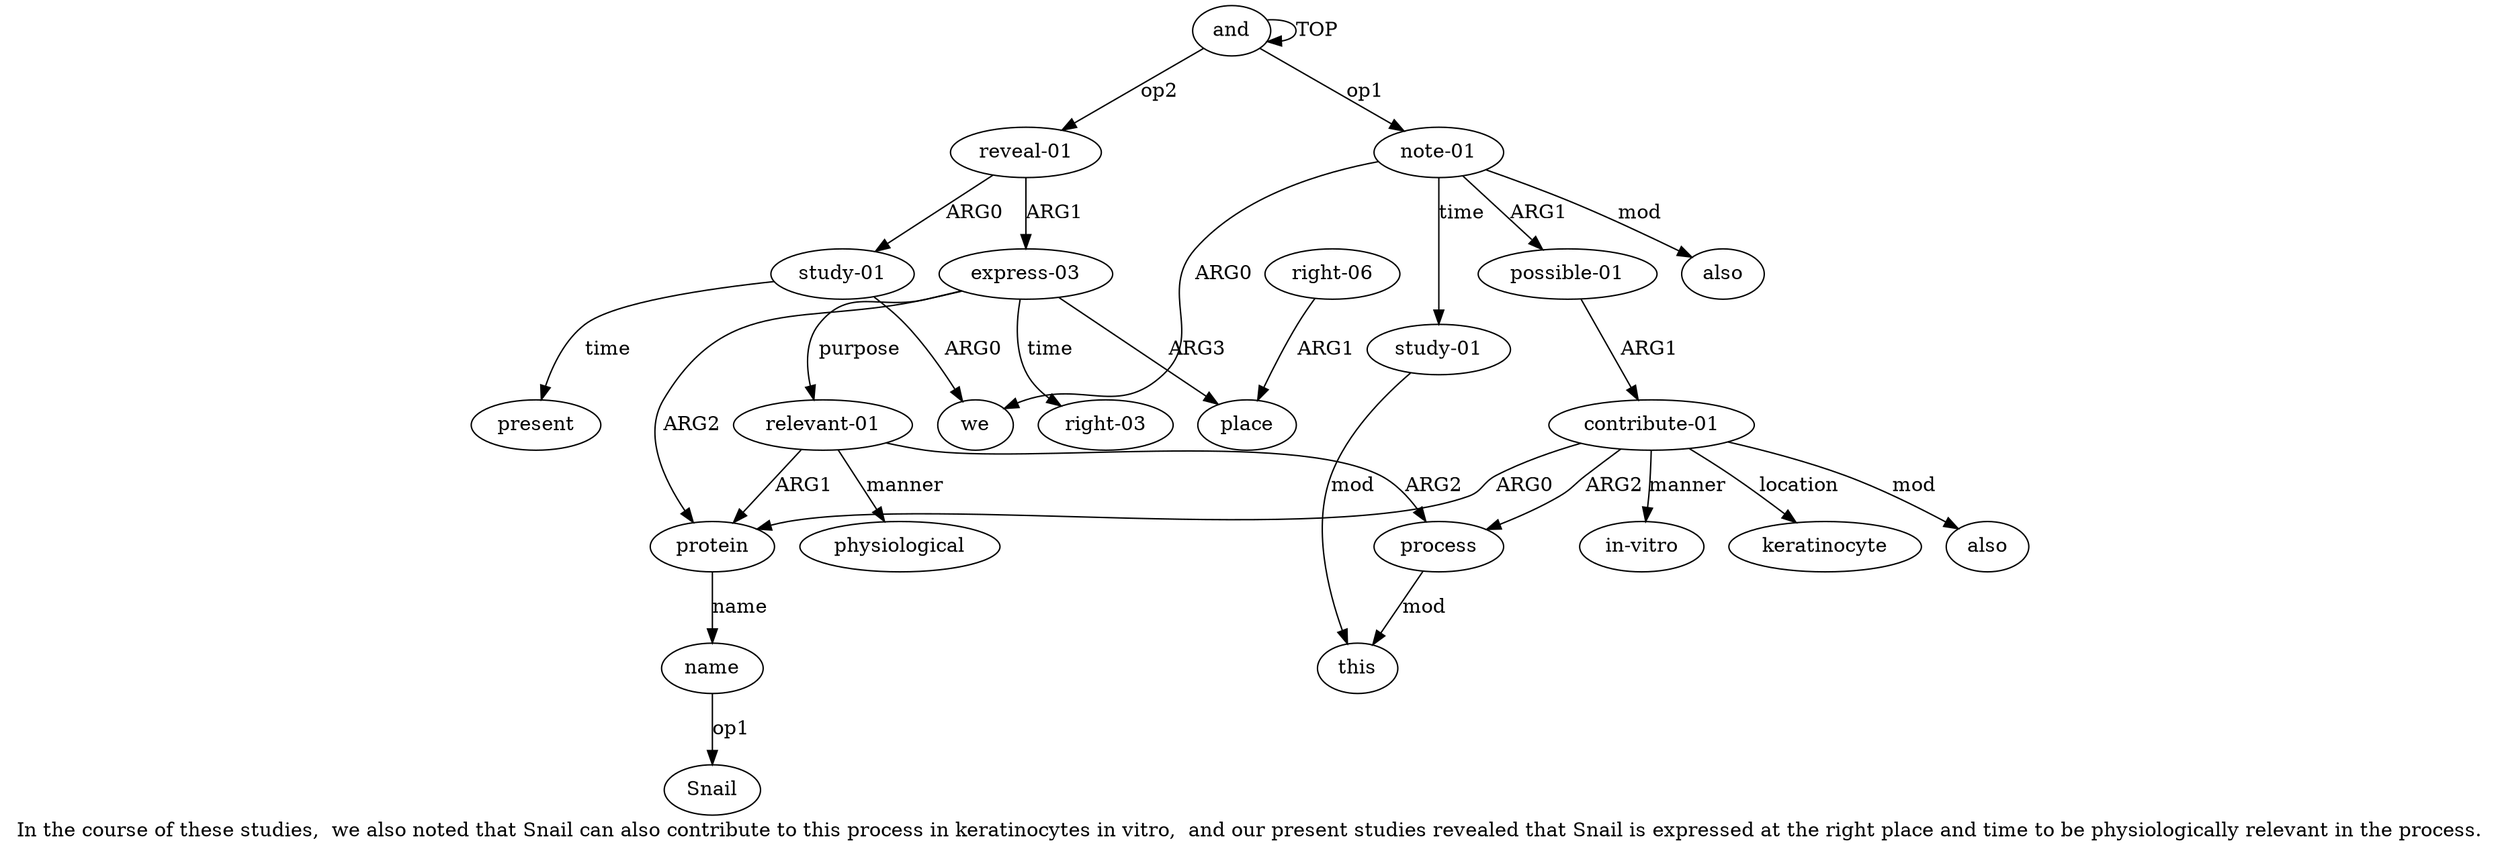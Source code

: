 digraph  {
	graph [label="In the course of these studies,  we also noted that Snail can also contribute to this process in keratinocytes in vitro,  and our \
present studies revealed that Snail is expressed at the right place and time to be physiologically relevant in the process."];
	node [label="\N"];
	a20	 [color=black,
		gold_ind=20,
		gold_label="relevant-01",
		label="relevant-01",
		test_ind=20,
		test_label="relevant-01"];
	a21	 [color=black,
		gold_ind=21,
		gold_label=physiological,
		label=physiological,
		test_ind=21,
		test_label=physiological];
	a20 -> a21 [key=0,
	color=black,
	gold_label=manner,
	label=manner,
	test_label=manner];
a5 [color=black,
	gold_ind=5,
	gold_label=protein,
	label=protein,
	test_ind=5,
	test_label=protein];
a20 -> a5 [key=0,
color=black,
gold_label=ARG1,
label=ARG1,
test_label=ARG1];
a7 [color=black,
gold_ind=7,
gold_label=process,
label=process,
test_ind=7,
test_label=process];
a20 -> a7 [key=0,
color=black,
gold_label=ARG2,
label=ARG2,
test_label=ARG2];
a22 [color=black,
gold_ind=22,
gold_label="right-03",
label="right-03",
test_ind=22,
test_label="right-03"];
"a6 Snail" [color=black,
gold_ind=-1,
gold_label=Snail,
label=Snail,
test_ind=-1,
test_label=Snail];
a15 [color=black,
gold_ind=15,
gold_label="study-01",
label="study-01",
test_ind=15,
test_label="study-01"];
a16 [color=black,
gold_ind=16,
gold_label=present,
label=present,
test_ind=16,
test_label=present];
a15 -> a16 [key=0,
color=black,
gold_label=time,
label=time,
test_label=time];
a2 [color=black,
gold_ind=2,
gold_label=we,
label=we,
test_ind=2,
test_label=we];
a15 -> a2 [key=0,
color=black,
gold_label=ARG0,
label=ARG0,
test_label=ARG0];
a14 [color=black,
gold_ind=14,
gold_label="reveal-01",
label="reveal-01",
test_ind=14,
test_label="reveal-01"];
a14 -> a15 [key=0,
color=black,
gold_label=ARG0,
label=ARG0,
test_label=ARG0];
a17 [color=black,
gold_ind=17,
gold_label="express-03",
label="express-03",
test_ind=17,
test_label="express-03"];
a14 -> a17 [key=0,
color=black,
gold_label=ARG1,
label=ARG1,
test_label=ARG1];
a17 -> a20 [key=0,
color=black,
gold_label=purpose,
label=purpose,
test_label=purpose];
a17 -> a22 [key=0,
color=black,
gold_label=time,
label=time,
test_label=time];
a18 [color=black,
gold_ind=18,
gold_label=place,
label=place,
test_ind=18,
test_label=place];
a17 -> a18 [key=0,
color=black,
gold_label=ARG3,
label=ARG3,
test_label=ARG3];
a17 -> a5 [key=0,
color=black,
gold_label=ARG2,
label=ARG2,
test_label=ARG2];
a11 [color=black,
gold_ind=11,
gold_label="study-01",
label="study-01",
test_ind=11,
test_label="study-01"];
a12 [color=black,
gold_ind=12,
gold_label=this,
label=this,
test_ind=12,
test_label=this];
a11 -> a12 [key=0,
color=black,
gold_label=mod,
label=mod,
test_label=mod];
a10 [color=black,
gold_ind=10,
gold_label="in-vitro",
label="in-vitro",
test_ind=10,
test_label="in-vitro"];
a13 [color=black,
gold_ind=13,
gold_label=also,
label=also,
test_ind=13,
test_label=also];
a19 [color=black,
gold_ind=19,
gold_label="right-06",
label="right-06",
test_ind=19,
test_label="right-06"];
a19 -> a18 [key=0,
color=black,
gold_label=ARG1,
label=ARG1,
test_label=ARG1];
a1 [color=black,
gold_ind=1,
gold_label="note-01",
label="note-01",
test_ind=1,
test_label="note-01"];
a1 -> a11 [key=0,
color=black,
gold_label=time,
label=time,
test_label=time];
a1 -> a13 [key=0,
color=black,
gold_label=mod,
label=mod,
test_label=mod];
a3 [color=black,
gold_ind=3,
gold_label="possible-01",
label="possible-01",
test_ind=3,
test_label="possible-01"];
a1 -> a3 [key=0,
color=black,
gold_label=ARG1,
label=ARG1,
test_label=ARG1];
a1 -> a2 [key=0,
color=black,
gold_label=ARG0,
label=ARG0,
test_label=ARG0];
a0 [color=black,
gold_ind=0,
gold_label=and,
label=and,
test_ind=0,
test_label=and];
a0 -> a14 [key=0,
color=black,
gold_label=op2,
label=op2,
test_label=op2];
a0 -> a1 [key=0,
color=black,
gold_label=op1,
label=op1,
test_label=op1];
a0 -> a0 [key=0,
color=black,
gold_label=TOP,
label=TOP,
test_label=TOP];
a4 [color=black,
gold_ind=4,
gold_label="contribute-01",
label="contribute-01",
test_ind=4,
test_label="contribute-01"];
a3 -> a4 [key=0,
color=black,
gold_label=ARG1,
label=ARG1,
test_label=ARG1];
a6 [color=black,
gold_ind=6,
gold_label=name,
label=name,
test_ind=6,
test_label=name];
a5 -> a6 [key=0,
color=black,
gold_label=name,
label=name,
test_label=name];
a4 -> a10 [key=0,
color=black,
gold_label=manner,
label=manner,
test_label=manner];
a4 -> a5 [key=0,
color=black,
gold_label=ARG0,
label=ARG0,
test_label=ARG0];
a4 -> a7 [key=0,
color=black,
gold_label=ARG2,
label=ARG2,
test_label=ARG2];
a9 [color=black,
gold_ind=9,
gold_label=keratinocyte,
label=keratinocyte,
test_ind=9,
test_label=keratinocyte];
a4 -> a9 [key=0,
color=black,
gold_label=location,
label=location,
test_label=location];
a8 [color=black,
gold_ind=8,
gold_label=also,
label=also,
test_ind=8,
test_label=also];
a4 -> a8 [key=0,
color=black,
gold_label=mod,
label=mod,
test_label=mod];
a7 -> a12 [key=0,
color=black,
gold_label=mod,
label=mod,
test_label=mod];
a6 -> "a6 Snail" [key=0,
color=black,
gold_label=op1,
label=op1,
test_label=op1];
}

